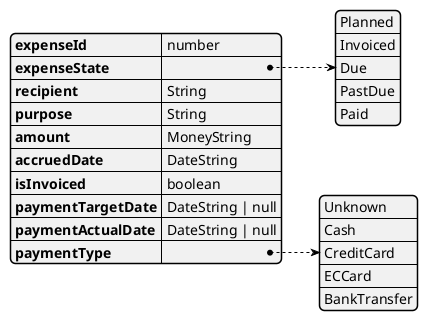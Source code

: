 @startjson
{
    "expenseId": "number",
    "expenseState": ["Planned", "Invoiced", "Due", "PastDue", "Paid"],
    "recipient": "String",
    "purpose": "String",
    "amount": "MoneyString",
    "accruedDate": "DateString",
    "isInvoiced": "boolean",
    "paymentTargetDate": "DateString | null",
    "paymentActualDate": "DateString | null",
    "paymentType": ["Unknown", "Cash", "CreditCard", "ECCard", "BankTransfer"]
}
@endjson